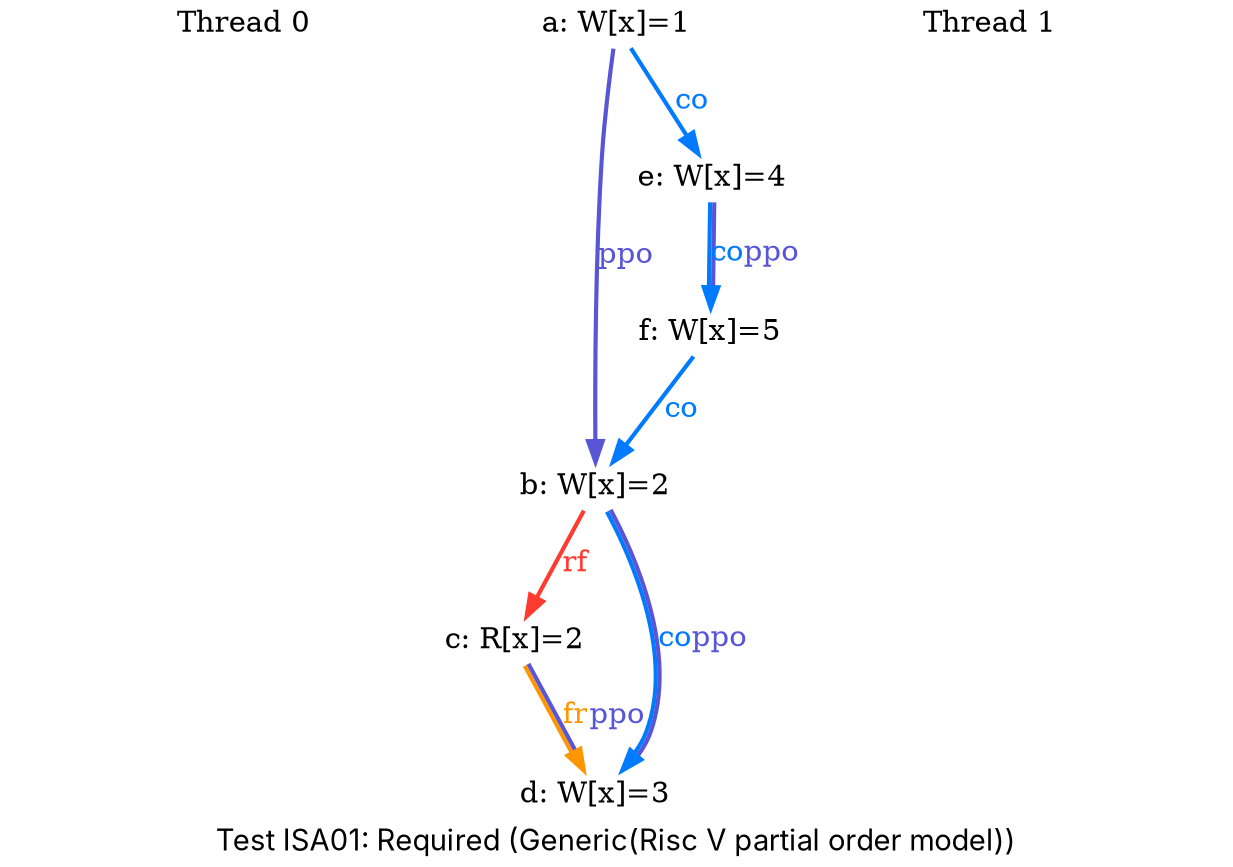 digraph G {

splines=spline;
pad="0.000000";
fontname="SF Pro Display";

/* legend */
fontsize=14;
label="Test ISA01: Required (Generic(Risc V partial order model))";


/* the unlocked events */
proc0_label_node [shape=none, fontsize=14, label="Thread 0", pos="1.000000,4.050000!", fixedsize=true, width=3.250000, height=0.281250]
eiid0 [label="a: W[x]=1", shape="none", fontsize=14, pos="1.000000,3.375000!", fixedsize="false", height="0.194444", width="1.166667"];
eiid1 [label="b: W[x]=2", shape="none", fontsize=14, pos="1.000000,2.250000!", fixedsize="false", height="0.194444", width="1.166667"];
eiid2 [label="c: R[x]=2", shape="none", fontsize=14, pos="1.000000,1.125000!", fixedsize="false", height="0.194444", width="1.166667"];
eiid3 [label="d: W[x]=3", shape="none", fontsize=14, pos="1.000000,0.000000!", fixedsize="false", height="0.194444", width="1.166667"];
proc1_label_node [shape=none, fontsize=14, label="Thread 1", pos="6.000000,4.050000!", fixedsize=true, width=3.250000, height=0.281250]
eiid4 [label="e: W[x]=4", shape="none", fontsize=14, pos="6.000000,3.375000!", fixedsize="false", height="0.194444", width="1.166667"];
eiid5 [label="f: W[x]=5", shape="none", fontsize=14, pos="6.000000,2.250000!", fixedsize="false", height="0.194444", width="1.166667"];

/* the intra_causality_data edges */


/* the intra_causality_control edges */

/* the poi edges */
/* the rfmap edges */


/* The viewed-before edges */
eiid0 -> eiid1 [label=<<font color="#5856D6">ppo</font>>, color="#5856D6", fontsize=14, penwidth="2.000000", arrowsize="1.000000"];
eiid0 -> eiid4 [label=<<font color="#007AFF">co</font>>, color="#007AFF", fontsize=14, penwidth="2.000000", arrowsize="1.000000"];
eiid1 -> eiid2 [label=<<font color="#FF3B30">rf</font>>, color="#FF3B30", fontsize=14, penwidth="2.000000", arrowsize="1.000000"];
eiid1 -> eiid3 [label=<<font color="#007AFF">co</font><font color="#5856D6">ppo</font>>, color="#007AFF:#5856D6", fontsize=14, penwidth="2.000000", arrowsize="1.000000"];
eiid2 -> eiid3 [label=<<font color="#FF9500">fr</font><font color="#5856D6">ppo</font>>, color="#FF9500:#5856D6", fontsize=14, penwidth="2.000000", arrowsize="1.000000"];
eiid4 -> eiid5 [label=<<font color="#007AFF">co</font><font color="#5856D6">ppo</font>>, color="#007AFF:#5856D6", fontsize=14, penwidth="2.000000", arrowsize="1.000000"];
eiid5 -> eiid1 [label=<<font color="#007AFF">co</font>>, color="#007AFF", fontsize=14, penwidth="2.000000", arrowsize="1.000000"];
}
